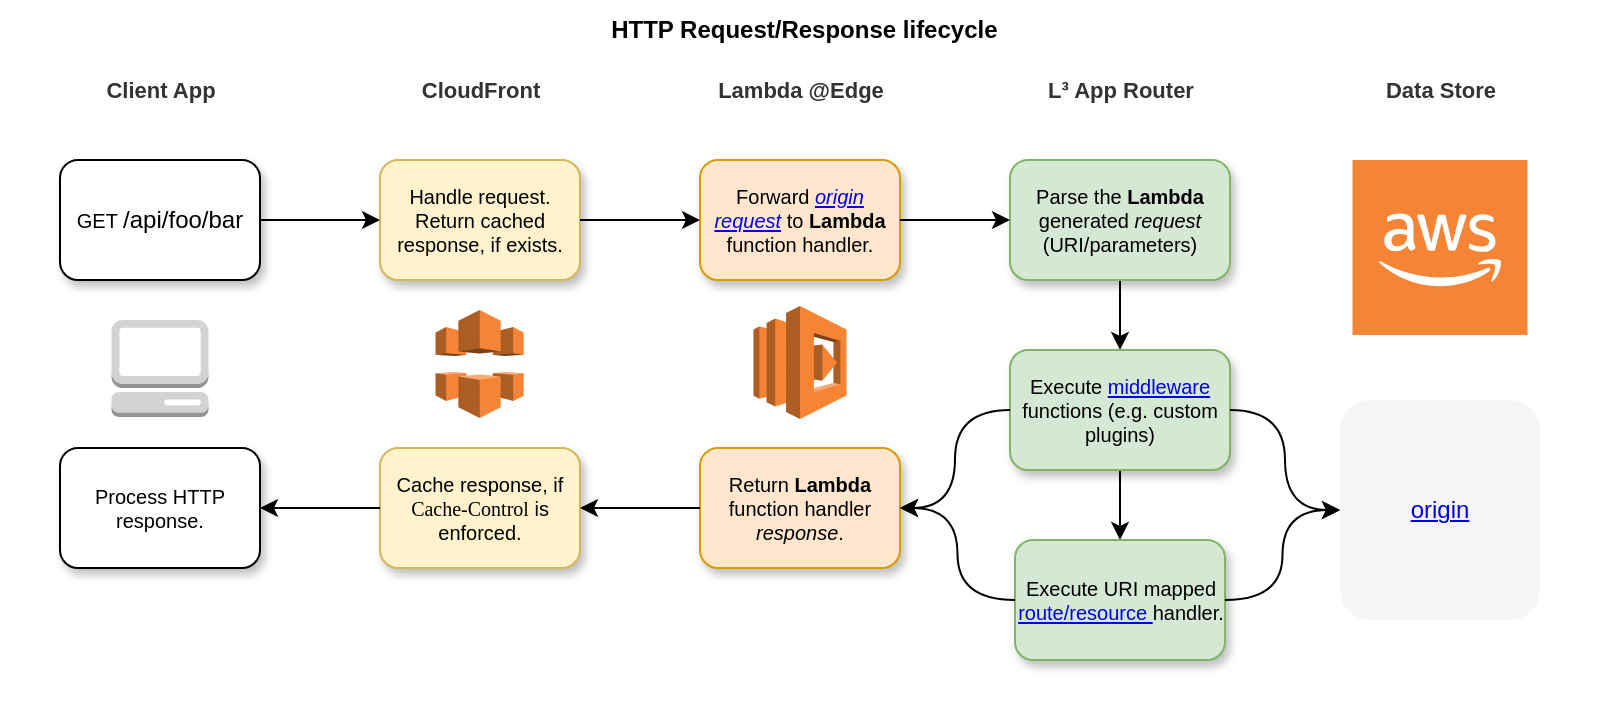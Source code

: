 <mxfile version="22.0.1" type="device">
  <diagram name="Page-1" id="74e2e168-ea6b-b213-b513-2b3c1d86103e">
    <mxGraphModel dx="1129" dy="739" grid="1" gridSize="10" guides="1" tooltips="1" connect="1" arrows="1" fold="1" page="1" pageScale="1" pageWidth="1100" pageHeight="850" background="none" math="0" shadow="0">
      <root>
        <mxCell id="0" />
        <mxCell id="1" parent="0" />
        <mxCell id="77e6c97f196da883-1" value="&lt;font style=&quot;font-size: 12px;&quot; face=&quot;Helvetica&quot;&gt;&amp;nbsp;HTTP Request/Response lifecycle&lt;/font&gt;" style="swimlane;html=1;childLayout=stackLayout;startSize=30;rounded=0;shadow=0;labelBackgroundColor=none;strokeWidth=1;fontFamily=Verdana;fontSize=8;align=center;strokeColor=none;fillColor=none;gradientColor=none;swimlaneFillColor=none;" parent="1" vertex="1">
          <mxGeometry x="70" y="20" width="800" height="360" as="geometry" />
        </mxCell>
        <mxCell id="77e6c97f196da883-2" value="&lt;font style=&quot;font-size: 11px;&quot;&gt;Client App&lt;/font&gt;" style="swimlane;html=1;startSize=30;fillColor=none;fontColor=#333333;strokeColor=none;" parent="77e6c97f196da883-1" vertex="1">
          <mxGeometry y="30" width="160" height="330" as="geometry" />
        </mxCell>
        <mxCell id="77e6c97f196da883-8" value="GET &lt;font style=&quot;font-size: 12px;&quot;&gt;/api/foo/bar&lt;/font&gt;" style="rounded=1;whiteSpace=wrap;html=1;shadow=1;labelBackgroundColor=none;strokeWidth=1;fontFamily=Helvetica;fontSize=10;align=center;" parent="77e6c97f196da883-2" vertex="1">
          <mxGeometry x="30" y="50" width="100" height="60" as="geometry" />
        </mxCell>
        <mxCell id="4fWDR9kiSGz-tgIr8KYa-35" value="Process HTTP response." style="rounded=1;whiteSpace=wrap;html=1;shadow=1;labelBackgroundColor=none;strokeWidth=1;fontFamily=Helvetica;fontSize=10;align=center;" parent="77e6c97f196da883-2" vertex="1">
          <mxGeometry x="30" y="194" width="100" height="60" as="geometry" />
        </mxCell>
        <mxCell id="4fWDR9kiSGz-tgIr8KYa-65" value="" style="outlineConnect=0;dashed=0;verticalLabelPosition=bottom;verticalAlign=top;align=center;html=1;shape=mxgraph.aws3.management_console;fillColor=#D2D3D3;gradientColor=none;" parent="77e6c97f196da883-2" vertex="1">
          <mxGeometry x="55.75" y="130" width="48.5" height="48.5" as="geometry" />
        </mxCell>
        <mxCell id="77e6c97f196da883-3" value="&lt;font style=&quot;font-size: 11px;&quot;&gt;CloudFront&lt;/font&gt;" style="swimlane;html=1;startSize=30;fillColor=none;fontColor=#333333;strokeColor=none;" parent="77e6c97f196da883-1" vertex="1">
          <mxGeometry x="160" y="30" width="160" height="330" as="geometry" />
        </mxCell>
        <mxCell id="77e6c97f196da883-11" value="&lt;div align=&quot;center&quot;&gt;Handle request. Return cached response, if exists.&lt;/div&gt;" style="rounded=1;whiteSpace=wrap;html=1;shadow=1;labelBackgroundColor=none;strokeWidth=1;fontFamily=Helvetica;fontSize=10;align=center;fillColor=#fff2cc;strokeColor=#d6b656;" parent="77e6c97f196da883-3" vertex="1">
          <mxGeometry x="30" y="50" width="100" height="60" as="geometry" />
        </mxCell>
        <mxCell id="4fWDR9kiSGz-tgIr8KYa-34" value="Cache response, if &lt;font face=&quot;Verdana&quot;&gt;Cache-Control&lt;/font&gt; is enforced." style="rounded=1;whiteSpace=wrap;html=1;shadow=1;labelBackgroundColor=none;strokeWidth=1;fontFamily=Helvetica;fontSize=10;align=center;fillColor=#fff2cc;strokeColor=#d6b656;" parent="77e6c97f196da883-3" vertex="1">
          <mxGeometry x="30" y="194" width="100" height="60" as="geometry" />
        </mxCell>
        <mxCell id="4fWDR9kiSGz-tgIr8KYa-67" value="" style="outlineConnect=0;dashed=0;verticalLabelPosition=bottom;verticalAlign=top;align=center;html=1;shape=mxgraph.aws3.cloudfront;fillColor=#F58536;gradientColor=none;" parent="77e6c97f196da883-3" vertex="1">
          <mxGeometry x="57.79" y="125" width="44.05" height="54" as="geometry" />
        </mxCell>
        <mxCell id="77e6c97f196da883-4" value="&lt;font style=&quot;font-size: 11px;&quot;&gt;Lambda @Edge&lt;/font&gt;" style="swimlane;html=1;startSize=30;fillColor=none;fontColor=#333333;strokeColor=none;" parent="77e6c97f196da883-1" vertex="1">
          <mxGeometry x="320" y="30" width="160" height="330" as="geometry" />
        </mxCell>
        <mxCell id="77e6c97f196da883-12" value="Forward &lt;a href=&quot;https://docs.aws.amazon.com/AmazonCloudFront/latest/DeveloperGuide/lambda-event-structure.html#example-origin-request&quot;&gt;&lt;i&gt;origin request&lt;/i&gt;&lt;/a&gt; to &lt;b&gt;Lambda&lt;/b&gt; function handler." style="rounded=1;whiteSpace=wrap;html=1;shadow=1;labelBackgroundColor=none;strokeWidth=1;fontFamily=Helvetica;fontSize=10;align=center;fillColor=#ffe6cc;strokeColor=#d79b00;" parent="77e6c97f196da883-4" vertex="1">
          <mxGeometry x="30" y="50" width="100" height="60" as="geometry" />
        </mxCell>
        <mxCell id="4fWDR9kiSGz-tgIr8KYa-29" value="&lt;font style=&quot;font-size: 10px;&quot;&gt;Return &lt;b&gt;Lambda &lt;/b&gt;function handler &lt;i&gt;response&lt;/i&gt;.&lt;/font&gt;" style="rounded=1;whiteSpace=wrap;html=1;shadow=1;labelBackgroundColor=none;strokeWidth=1;fontFamily=Helvetica;fontSize=10;align=center;fillColor=#ffe6cc;strokeColor=#d79b00;" parent="77e6c97f196da883-4" vertex="1">
          <mxGeometry x="30" y="194" width="100" height="60" as="geometry" />
        </mxCell>
        <mxCell id="4fWDR9kiSGz-tgIr8KYa-66" value="" style="outlineConnect=0;dashed=0;verticalLabelPosition=bottom;verticalAlign=top;align=center;html=1;shape=mxgraph.aws3.lambda;fillColor=#F58534;gradientColor=none;" parent="77e6c97f196da883-4" vertex="1">
          <mxGeometry x="56.75" y="123" width="46.5" height="56.53" as="geometry" />
        </mxCell>
        <mxCell id="77e6c97f196da883-5" value="&lt;font style=&quot;font-size: 11px;&quot; face=&quot;Helvetica&quot;&gt;L³&lt;/font&gt;&lt;font style=&quot;font-size: 11px;&quot;&gt; App Router&lt;font style=&quot;font-size: 11px;&quot;&gt;&lt;br&gt;&lt;/font&gt;&lt;/font&gt;" style="swimlane;html=1;startSize=30;fillColor=none;fontColor=#333333;strokeColor=none;" parent="77e6c97f196da883-1" vertex="1">
          <mxGeometry x="480" y="30" width="160" height="330" as="geometry" />
        </mxCell>
        <mxCell id="4fWDR9kiSGz-tgIr8KYa-51" value="" style="edgeStyle=orthogonalEdgeStyle;rounded=0;orthogonalLoop=1;jettySize=auto;html=1;" parent="77e6c97f196da883-5" source="77e6c97f196da883-9" target="4fWDR9kiSGz-tgIr8KYa-24" edge="1">
          <mxGeometry relative="1" as="geometry" />
        </mxCell>
        <mxCell id="77e6c97f196da883-9" value="Parse the &lt;b&gt;Lambda&lt;/b&gt; generated &lt;i&gt;request&lt;/i&gt; (URI/parameters)" style="rounded=1;whiteSpace=wrap;html=1;shadow=1;labelBackgroundColor=none;strokeWidth=1;fontFamily=Helvetica;fontSize=10;align=center;fillColor=#d5e8d4;strokeColor=#82b366;" parent="77e6c97f196da883-5" vertex="1">
          <mxGeometry x="25" y="50" width="110" height="60" as="geometry" />
        </mxCell>
        <mxCell id="4fWDR9kiSGz-tgIr8KYa-52" value="" style="edgeStyle=orthogonalEdgeStyle;rounded=0;orthogonalLoop=1;jettySize=auto;html=1;" parent="77e6c97f196da883-5" source="4fWDR9kiSGz-tgIr8KYa-24" target="4fWDR9kiSGz-tgIr8KYa-25" edge="1">
          <mxGeometry relative="1" as="geometry" />
        </mxCell>
        <mxCell id="4fWDR9kiSGz-tgIr8KYa-24" value="Execute &lt;a href=&quot;https://github.com/lambda-lambda-lambda/middleware/tree/master/plugins&quot;&gt;middleware&lt;/a&gt; functions (e.g. custom plugins)" style="rounded=1;whiteSpace=wrap;html=1;shadow=1;labelBackgroundColor=none;strokeWidth=1;fontFamily=Helvetica;fontSize=10;align=center;fillColor=#d5e8d4;strokeColor=#82b366;" parent="77e6c97f196da883-5" vertex="1">
          <mxGeometry x="25" y="145" width="110" height="60" as="geometry" />
        </mxCell>
        <mxCell id="4fWDR9kiSGz-tgIr8KYa-25" value="&lt;font style=&quot;font-size: 10px;&quot;&gt;Execute URI mapped &lt;a href=&quot;https://github.com/lambda-lambda-lambda/manual/blob/master/ComplexRouting.md&quot;&gt;route/resource &lt;/a&gt;handler.&lt;br&gt;&lt;/font&gt;" style="rounded=1;whiteSpace=wrap;html=1;shadow=1;labelBackgroundColor=none;strokeWidth=1;fontFamily=Helvetica;fontSize=10;align=center;fillColor=#d5e8d4;strokeColor=#82b366;" parent="77e6c97f196da883-5" vertex="1">
          <mxGeometry x="27.5" y="240" width="105" height="60" as="geometry" />
        </mxCell>
        <mxCell id="4fWDR9kiSGz-tgIr8KYa-22" value="&lt;font style=&quot;font-size: 11px;&quot;&gt;Data Store&lt;/font&gt;" style="swimlane;html=1;startSize=30;fillColor=none;fontColor=#333333;strokeColor=none;" parent="77e6c97f196da883-1" vertex="1">
          <mxGeometry x="640" y="30" width="160" height="330" as="geometry" />
        </mxCell>
        <mxCell id="4fWDR9kiSGz-tgIr8KYa-38" value="&lt;a href=&quot;https://docs.aws.amazon.com/cloudfront/latest/APIReference/API_Origin.html&quot;&gt;&lt;font style=&quot;font-size: 12px;&quot;&gt;origin&lt;/font&gt;&lt;/a&gt;" style="rounded=1;whiteSpace=wrap;html=1;shadow=0;labelBackgroundColor=none;strokeWidth=1;fontFamily=Helvetica;fontSize=10;align=center;fillColor=#f5f5f5;fontColor=default;strokeColor=none;dashed=1;" parent="4fWDR9kiSGz-tgIr8KYa-22" vertex="1">
          <mxGeometry x="30" y="170" width="100" height="110" as="geometry" />
        </mxCell>
        <mxCell id="4fWDR9kiSGz-tgIr8KYa-62" value="" style="outlineConnect=0;dashed=0;verticalLabelPosition=bottom;verticalAlign=top;align=center;html=1;shape=mxgraph.aws3.cloud_2;fillColor=#F58534;gradientColor=none;" parent="4fWDR9kiSGz-tgIr8KYa-22" vertex="1">
          <mxGeometry x="36.25" y="50" width="87.5" height="87.5" as="geometry" />
        </mxCell>
        <mxCell id="4fWDR9kiSGz-tgIr8KYa-3" value="" style="edgeStyle=orthogonalEdgeStyle;rounded=0;orthogonalLoop=1;jettySize=auto;html=1;" parent="77e6c97f196da883-1" source="77e6c97f196da883-11" target="77e6c97f196da883-12" edge="1">
          <mxGeometry relative="1" as="geometry" />
        </mxCell>
        <mxCell id="4fWDR9kiSGz-tgIr8KYa-4" value="" style="edgeStyle=orthogonalEdgeStyle;rounded=0;orthogonalLoop=1;jettySize=auto;html=1;" parent="77e6c97f196da883-1" source="77e6c97f196da883-12" target="77e6c97f196da883-9" edge="1">
          <mxGeometry relative="1" as="geometry" />
        </mxCell>
        <mxCell id="4fWDR9kiSGz-tgIr8KYa-54" value="" style="edgeStyle=orthogonalEdgeStyle;rounded=0;orthogonalLoop=1;jettySize=auto;html=1;curved=1;" parent="77e6c97f196da883-1" source="4fWDR9kiSGz-tgIr8KYa-24" target="4fWDR9kiSGz-tgIr8KYa-38" edge="1">
          <mxGeometry relative="1" as="geometry" />
        </mxCell>
        <mxCell id="4fWDR9kiSGz-tgIr8KYa-55" value="" style="edgeStyle=orthogonalEdgeStyle;rounded=0;orthogonalLoop=1;jettySize=auto;html=1;curved=1;" parent="77e6c97f196da883-1" source="4fWDR9kiSGz-tgIr8KYa-25" target="4fWDR9kiSGz-tgIr8KYa-38" edge="1">
          <mxGeometry relative="1" as="geometry" />
        </mxCell>
        <mxCell id="4fWDR9kiSGz-tgIr8KYa-56" value="" style="edgeStyle=orthogonalEdgeStyle;rounded=0;orthogonalLoop=1;jettySize=auto;html=1;curved=1;" parent="77e6c97f196da883-1" source="4fWDR9kiSGz-tgIr8KYa-24" target="4fWDR9kiSGz-tgIr8KYa-29" edge="1">
          <mxGeometry relative="1" as="geometry" />
        </mxCell>
        <mxCell id="4fWDR9kiSGz-tgIr8KYa-57" value="" style="edgeStyle=orthogonalEdgeStyle;rounded=0;orthogonalLoop=1;jettySize=auto;html=1;curved=1;" parent="77e6c97f196da883-1" source="4fWDR9kiSGz-tgIr8KYa-25" target="4fWDR9kiSGz-tgIr8KYa-29" edge="1">
          <mxGeometry relative="1" as="geometry" />
        </mxCell>
        <mxCell id="4fWDR9kiSGz-tgIr8KYa-58" value="" style="edgeStyle=orthogonalEdgeStyle;rounded=0;orthogonalLoop=1;jettySize=auto;html=1;" parent="77e6c97f196da883-1" source="4fWDR9kiSGz-tgIr8KYa-29" target="4fWDR9kiSGz-tgIr8KYa-34" edge="1">
          <mxGeometry relative="1" as="geometry" />
        </mxCell>
        <mxCell id="4fWDR9kiSGz-tgIr8KYa-59" value="" style="edgeStyle=orthogonalEdgeStyle;rounded=0;orthogonalLoop=1;jettySize=auto;html=1;" parent="77e6c97f196da883-1" source="4fWDR9kiSGz-tgIr8KYa-34" target="4fWDR9kiSGz-tgIr8KYa-35" edge="1">
          <mxGeometry relative="1" as="geometry" />
        </mxCell>
        <mxCell id="4fWDR9kiSGz-tgIr8KYa-60" value="" style="edgeStyle=orthogonalEdgeStyle;rounded=0;orthogonalLoop=1;jettySize=auto;html=1;" parent="77e6c97f196da883-1" source="77e6c97f196da883-8" target="77e6c97f196da883-11" edge="1">
          <mxGeometry relative="1" as="geometry" />
        </mxCell>
      </root>
    </mxGraphModel>
  </diagram>
</mxfile>
